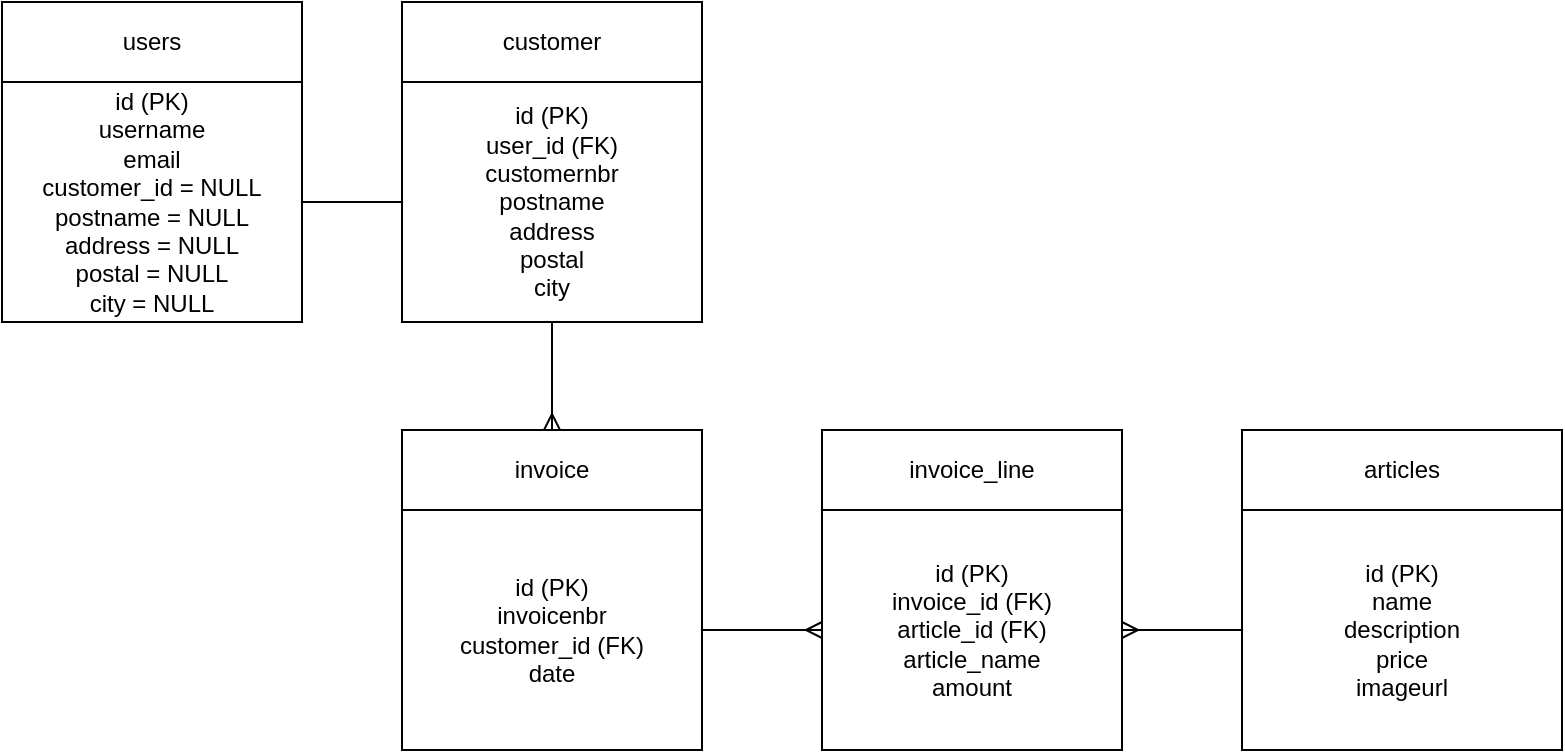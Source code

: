 <mxfile>
    <diagram id="LzDp_auSIfbYc4uXNGZH" name="Page-1">
        <mxGraphModel dx="1681" dy="790" grid="1" gridSize="10" guides="1" tooltips="1" connect="1" arrows="1" fold="1" page="1" pageScale="1" pageWidth="1169" pageHeight="827" math="0" shadow="0">
            <root>
                <mxCell id="0"/>
                <mxCell id="1" parent="0"/>
                <mxCell id="5" value="invoice" style="whiteSpace=wrap;html=1;" vertex="1" parent="1">
                    <mxGeometry x="240" y="254" width="150" height="40" as="geometry"/>
                </mxCell>
                <mxCell id="18" style="edgeStyle=none;html=1;exitX=1;exitY=0.5;exitDx=0;exitDy=0;endArrow=ERmany;endFill=0;startArrow=none;startFill=0;" edge="1" parent="1" source="6" target="17">
                    <mxGeometry relative="1" as="geometry"/>
                </mxCell>
                <mxCell id="6" value="id (PK)&lt;br&gt;invoicenbr&lt;br&gt;customer_id (FK)&lt;br&gt;date" style="whiteSpace=wrap;html=1;" vertex="1" parent="1">
                    <mxGeometry x="240" y="294" width="150" height="120" as="geometry"/>
                </mxCell>
                <mxCell id="10" value="users" style="whiteSpace=wrap;html=1;" vertex="1" parent="1">
                    <mxGeometry x="40" y="40" width="150" height="40" as="geometry"/>
                </mxCell>
                <mxCell id="11" value="id (PK)&lt;br&gt;username&lt;br&gt;email&lt;br&gt;customer_id = NULL&lt;br&gt;postname = NULL&lt;br&gt;address = NULL&lt;br&gt;postal = NULL&lt;br&gt;city = NULL" style="whiteSpace=wrap;html=1;" vertex="1" parent="1">
                    <mxGeometry x="40" y="80" width="150" height="120" as="geometry"/>
                </mxCell>
                <mxCell id="12" value="customer" style="whiteSpace=wrap;html=1;" vertex="1" parent="1">
                    <mxGeometry x="240" y="40" width="150" height="40" as="geometry"/>
                </mxCell>
                <mxCell id="14" style="edgeStyle=none;html=1;entryX=1;entryY=0.5;entryDx=0;entryDy=0;endArrow=none;endFill=0;" edge="1" parent="1" source="13" target="11">
                    <mxGeometry relative="1" as="geometry"/>
                </mxCell>
                <mxCell id="15" style="edgeStyle=none;html=1;exitX=0.5;exitY=1;exitDx=0;exitDy=0;endArrow=ERmany;endFill=0;entryX=0.5;entryY=0;entryDx=0;entryDy=0;" edge="1" parent="1" source="13" target="5">
                    <mxGeometry relative="1" as="geometry">
                        <mxPoint x="315" y="250" as="targetPoint"/>
                    </mxGeometry>
                </mxCell>
                <mxCell id="13" value="id (PK)&lt;br&gt;user_id (FK)&lt;br&gt;customernbr&lt;br&gt;postname&lt;br&gt;address&lt;br&gt;postal&lt;br&gt;city" style="whiteSpace=wrap;html=1;" vertex="1" parent="1">
                    <mxGeometry x="240" y="80" width="150" height="120" as="geometry"/>
                </mxCell>
                <mxCell id="16" value="invoice_line" style="whiteSpace=wrap;html=1;" vertex="1" parent="1">
                    <mxGeometry x="450" y="254" width="150" height="40" as="geometry"/>
                </mxCell>
                <mxCell id="17" value="id (PK)&lt;br&gt;invoice_id (FK)&lt;br&gt;article_id (FK)&lt;br&gt;article_name&lt;br&gt;amount" style="whiteSpace=wrap;html=1;" vertex="1" parent="1">
                    <mxGeometry x="450" y="294" width="150" height="120" as="geometry"/>
                </mxCell>
                <mxCell id="19" value="articles" style="whiteSpace=wrap;html=1;" vertex="1" parent="1">
                    <mxGeometry x="660" y="254" width="160" height="40" as="geometry"/>
                </mxCell>
                <mxCell id="21" style="edgeStyle=none;html=1;exitX=0;exitY=0.5;exitDx=0;exitDy=0;entryX=1;entryY=0.5;entryDx=0;entryDy=0;endArrow=ERmany;endFill=0;" edge="1" parent="1" source="20" target="17">
                    <mxGeometry relative="1" as="geometry"/>
                </mxCell>
                <mxCell id="20" value="id (PK)&lt;br&gt;name&lt;br&gt;description&lt;br&gt;price&lt;br&gt;imageurl" style="whiteSpace=wrap;html=1;" vertex="1" parent="1">
                    <mxGeometry x="660" y="294" width="160" height="120" as="geometry"/>
                </mxCell>
            </root>
        </mxGraphModel>
    </diagram>
</mxfile>